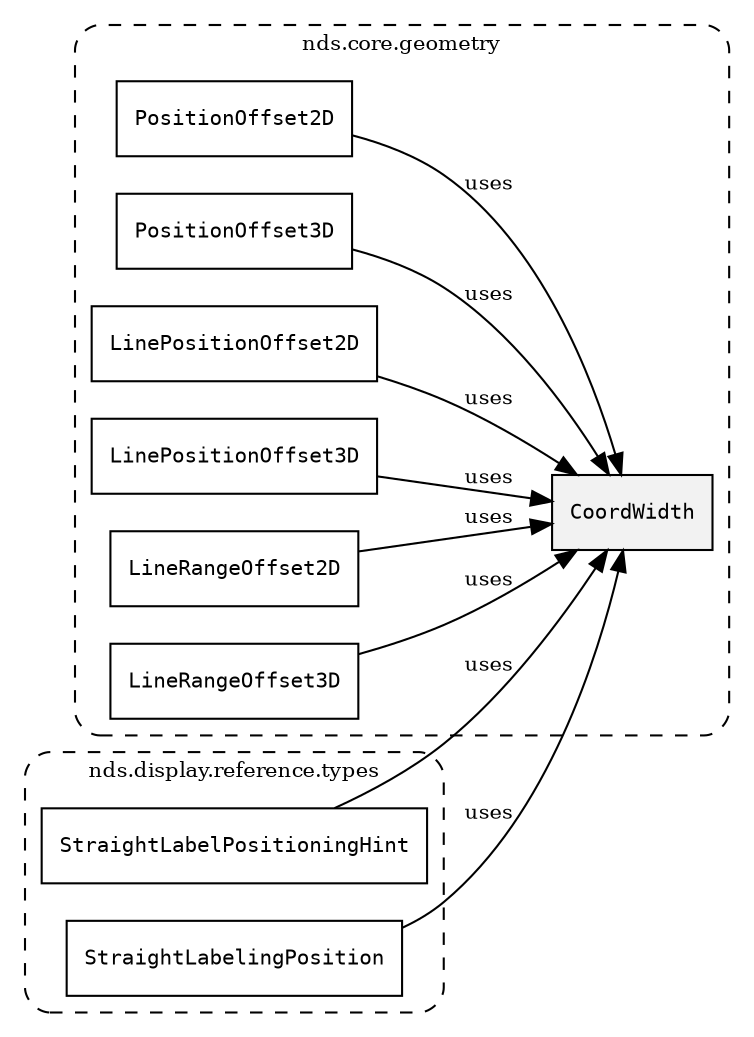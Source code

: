 /**
 * This dot file creates symbol collaboration diagram for CoordWidth.
 */
digraph ZSERIO
{
    node [shape=box, fontsize=10];
    rankdir="LR";
    fontsize=10;
    tooltip="CoordWidth collaboration diagram";

    subgraph "cluster_nds.core.geometry"
    {
        style="dashed, rounded";
        label="nds.core.geometry";
        tooltip="Package nds.core.geometry";
        href="../../../content/packages/nds.core.geometry.html#Package-nds-core-geometry";
        target="_parent";

        "CoordWidth" [style="filled", fillcolor="#0000000D", target="_parent", label=<<font face="monospace"><table align="center" border="0" cellspacing="0" cellpadding="0"><tr><td href="../../../content/packages/nds.core.geometry.html#Subtype-CoordWidth" title="Subtype defined in nds.core.geometry">CoordWidth</td></tr></table></font>>];
        "PositionOffset2D" [target="_parent", label=<<font face="monospace"><table align="center" border="0" cellspacing="0" cellpadding="0"><tr><td href="../../../content/packages/nds.core.geometry.html#Structure-PositionOffset2D" title="Structure defined in nds.core.geometry">PositionOffset2D</td></tr></table></font>>];
        "PositionOffset3D" [target="_parent", label=<<font face="monospace"><table align="center" border="0" cellspacing="0" cellpadding="0"><tr><td href="../../../content/packages/nds.core.geometry.html#Structure-PositionOffset3D" title="Structure defined in nds.core.geometry">PositionOffset3D</td></tr></table></font>>];
        "LinePositionOffset2D" [target="_parent", label=<<font face="monospace"><table align="center" border="0" cellspacing="0" cellpadding="0"><tr><td href="../../../content/packages/nds.core.geometry.html#Structure-LinePositionOffset2D" title="Structure defined in nds.core.geometry">LinePositionOffset2D</td></tr></table></font>>];
        "LinePositionOffset3D" [target="_parent", label=<<font face="monospace"><table align="center" border="0" cellspacing="0" cellpadding="0"><tr><td href="../../../content/packages/nds.core.geometry.html#Structure-LinePositionOffset3D" title="Structure defined in nds.core.geometry">LinePositionOffset3D</td></tr></table></font>>];
        "LineRangeOffset2D" [target="_parent", label=<<font face="monospace"><table align="center" border="0" cellspacing="0" cellpadding="0"><tr><td href="../../../content/packages/nds.core.geometry.html#Structure-LineRangeOffset2D" title="Structure defined in nds.core.geometry">LineRangeOffset2D</td></tr></table></font>>];
        "LineRangeOffset3D" [target="_parent", label=<<font face="monospace"><table align="center" border="0" cellspacing="0" cellpadding="0"><tr><td href="../../../content/packages/nds.core.geometry.html#Structure-LineRangeOffset3D" title="Structure defined in nds.core.geometry">LineRangeOffset3D</td></tr></table></font>>];
    }

    subgraph "cluster_nds.display.reference.types"
    {
        style="dashed, rounded";
        label="nds.display.reference.types";
        tooltip="Package nds.display.reference.types";
        href="../../../content/packages/nds.display.reference.types.html#Package-nds-display-reference-types";
        target="_parent";

        "StraightLabelPositioningHint" [target="_parent", label=<<font face="monospace"><table align="center" border="0" cellspacing="0" cellpadding="0"><tr><td href="../../../content/packages/nds.display.reference.types.html#Structure-StraightLabelPositioningHint" title="Structure defined in nds.display.reference.types">StraightLabelPositioningHint</td></tr></table></font>>];
        "StraightLabelingPosition" [target="_parent", label=<<font face="monospace"><table align="center" border="0" cellspacing="0" cellpadding="0"><tr><td href="../../../content/packages/nds.display.reference.types.html#Structure-StraightLabelingPosition" title="Structure defined in nds.display.reference.types">StraightLabelingPosition</td></tr></table></font>>];
    }

    "PositionOffset2D" -> "CoordWidth" [label="uses", fontsize=10];
    "PositionOffset3D" -> "CoordWidth" [label="uses", fontsize=10];
    "LinePositionOffset2D" -> "CoordWidth" [label="uses", fontsize=10];
    "LinePositionOffset3D" -> "CoordWidth" [label="uses", fontsize=10];
    "LineRangeOffset2D" -> "CoordWidth" [label="uses", fontsize=10];
    "LineRangeOffset3D" -> "CoordWidth" [label="uses", fontsize=10];
    "StraightLabelPositioningHint" -> "CoordWidth" [label="uses", fontsize=10];
    "StraightLabelingPosition" -> "CoordWidth" [label="uses", fontsize=10];
}
